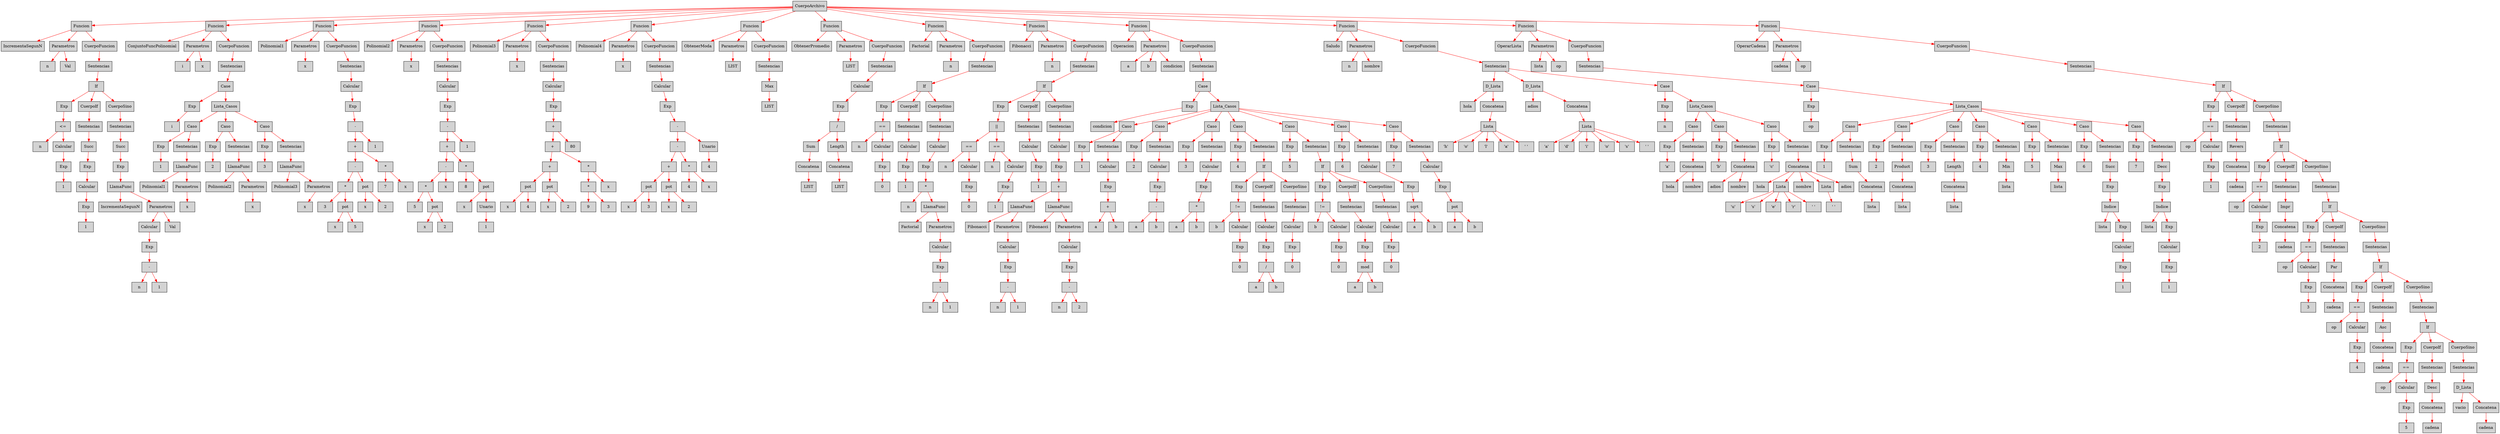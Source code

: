 digraph G {node[shape=box, style=filled]; edge[color=red]
node959361071[label="CuerpoArchivo"];
 node959361071->node208344986;node208344986[label="Funcion"];
 node208344986->node2088406875;node2088406875[label="IncrementaSegunN"];
 node208344986->node489675268;node489675268[label="Parametros"];
 node489675268->node1372372550;node1372372550[label="n"];
 node489675268->node97494050;node97494050[label="Val"];
 node208344986->node770171799;node770171799[label="CuerpoFuncion"];
 node770171799->node1316746197;node1316746197[label="Sentencias"];
 node1316746197->node2054249170;node2054249170[label="If"];
 node2054249170->node40312586;node40312586[label="Exp"];
 node40312586->node269401994;node269401994[label="<="];
 node269401994->node33166085;node33166085[label="n"];
 node269401994->node1898802722;node1898802722[label="Calcular"];
 node1898802722->node1267245122;node1267245122[label="Exp"];
 node1267245122->node782214230;node782214230[label="1"];
 node2054249170->node2142042299;node2142042299[label="CuerpoIf"];
 node2142042299->node1701500178;node1701500178[label="Sentencias"];
 node1701500178->node1802433357;node1802433357[label="Succ"];
 node1802433357->node939546466;node939546466[label="Exp"];
 node939546466->node544279033;node544279033[label="Calcular"];
 node544279033->node318806688;node318806688[label="Exp"];
 node318806688->node266925846;node266925846[label="1"];
 node2054249170->node904465102;node904465102[label="CuerpoSino"];
 node904465102->node503309131;node503309131[label="Sentencias"];
 node503309131->node171818958;node171818958[label="Succ"];
 node171818958->node1109768664;node1109768664[label="Exp"];
 node1109768664->node1063740456;node1063740456[label="LlamaFunc"];
 node1063740456->node1574976820;node1574976820[label="IncrementaSegunN"];
 node1063740456->node977549961;node977549961[label="Parametros"];
 node977549961->node1430302560;node1430302560[label="Calcular"];
 node1430302560->node1359140804;node1359140804[label="Exp"];
 node1359140804->node223828301;node223828301[label="-"];
 node223828301->node383560220;node383560220[label="n"];
 node223828301->node1178020872;node1178020872[label="1"];
 node977549961->node21786621;node21786621[label="Val"];
 node959361071->node921097128;node921097128[label="Funcion"];
 node921097128->node1159267106;node1159267106[label="ConjuntoFuncPolinomial"];
 node921097128->node984686821;node984686821[label="Parametros"];
 node984686821->node1482724297;node1482724297[label="i"];
 node984686821->node1486577918;node1486577918[label="x"];
 node921097128->node1435924700;node1435924700[label="CuerpoFuncion"];
 node1435924700->node1720962179;node1720962179[label="Sentencias"];
 node1720962179->node984741187;node984741187[label="Case"];
 node984741187->node967769723;node967769723[label="Exp"];
 node967769723->node1595416842;node1595416842[label="i"];
 node984741187->node664209854;node664209854[label="Lista_Casos"];
 node664209854->node305789922;node305789922[label="Caso"];
 node305789922->node1554682616;node1554682616[label="Exp"];
 node1554682616->node1109719062;node1109719062[label="1"];
 node305789922->node1566688021;node1566688021[label="Sentencias"];
 node1566688021->node14337456;node14337456[label="LlamaFunc"];
 node14337456->node149924353;node149924353[label="Polinomial1"];
 node14337456->node1844315970;node1844315970[label="Parametros"];
 node1844315970->node1053034625;node1053034625[label="x"];
 node664209854->node1759882668;node1759882668[label="Caso"];
 node1759882668->node489667859;node489667859[label="Exp"];
 node489667859->node6716899;node6716899[label="2"];
 node1759882668->node511241582;node511241582[label="Sentencias"];
 node511241582->node1538632640;node1538632640[label="LlamaFunc"];
 node1538632640->node991052416;node991052416[label="Polinomial2"];
 node1538632640->node136882532;node136882532[label="Parametros"];
 node136882532->node1373779602;node1373779602[label="x"];
 node664209854->node671055045;node671055045[label="Caso"];
 node671055045->node240135416;node240135416[label="Exp"];
 node240135416->node1140770783;node1140770783[label="3"];
 node671055045->node65548180;node65548180[label="Sentencias"];
 node65548180->node1605202552;node1605202552[label="LlamaFunc"];
 node1605202552->node1343599257;node1343599257[label="Polinomial3"];
 node1605202552->node1709197179;node1709197179[label="Parametros"];
 node1709197179->node666259676;node666259676[label="x"];
 node959361071->node322750688;node322750688[label="Funcion"];
 node322750688->node1849700708;node1849700708[label="Polinomial1"];
 node322750688->node167536712;node167536712[label="Parametros"];
 node167536712->node484047131;node484047131[label="x"];
 node322750688->node1767332264;node1767332264[label="CuerpoFuncion"];
 node1767332264->node108236535;node108236535[label="Sentencias"];
 node108236535->node1822885977;node1822885977[label="Calcular"];
 node1822885977->node1071982071;node1071982071[label="Exp"];
 node1071982071->node1823257018;node1823257018[label="-"];
 node1823257018->node1991413486;node1991413486[label="+"];
 node1991413486->node579052961;node579052961[label="-"];
 node579052961->node887088795;node887088795[label="*"];
 node887088795->node1039638747;node1039638747[label="3"];
 node887088795->node1607507061;node1607507061[label="pot"];
 node1607507061->node1623295107;node1623295107[label="x"];
 node1607507061->node736189758;node736189758[label="5"];
 node579052961->node730907105;node730907105[label="pot"];
 node730907105->node1895351250;node1895351250[label="x"];
 node730907105->node477213906;node477213906[label="2"];
 node1991413486->node1037570767;node1037570767[label="*"];
 node1037570767->node283792220;node283792220[label="7"];
 node1037570767->node649782464;node649782464[label="x"];
 node1823257018->node939262945;node939262945[label="1"];
 node959361071->node1255088571;node1255088571[label="Funcion"];
 node1255088571->node150858509;node150858509[label="Polinomial2"];
 node1255088571->node2031129142;node2031129142[label="Parametros"];
 node2031129142->node774141438;node774141438[label="x"];
 node1255088571->node500521848;node500521848[label="CuerpoFuncion"];
 node500521848->node2056744524;node2056744524[label="Sentencias"];
 node2056744524->node132891146;node132891146[label="Calcular"];
 node132891146->node183360652;node183360652[label="Exp"];
 node183360652->node1037322290;node1037322290[label="-"];
 node1037322290->node2096145610;node2096145610[label="+"];
 node2096145610->node634573516;node634573516[label="-"];
 node634573516->node1103061830;node1103061830[label="*"];
 node1103061830->node1588930203;node1588930203[label="5"];
 node1103061830->node656023411;node656023411[label="pot"];
 node656023411->node351141358;node351141358[label="x"];
 node656023411->node787614054;node787614054[label="2"];
 node634573516->node1493459933;node1493459933[label="x"];
 node2096145610->node781327881;node781327881[label="*"];
 node781327881->node1441498296;node1441498296[label="8"];
 node781327881->node1802247770;node1802247770[label="pot"];
 node1802247770->node294425185;node294425185[label="x"];
 node1802247770->node802202639;node802202639[label="Unario"];
 node802202639->node647441161;node647441161[label="1"];
 node1037322290->node763522895;node763522895[label="1"];
 node959361071->node1491660548;node1491660548[label="Funcion"];
 node1491660548->node1924319434;node1924319434[label="Polinomial3"];
 node1491660548->node1835170550;node1835170550[label="Parametros"];
 node1835170550->node1403291650;node1403291650[label="x"];
 node1491660548->node1277939133;node1277939133[label="CuerpoFuncion"];
 node1277939133->node683391082;node683391082[label="Sentencias"];
 node683391082->node1458623041;node1458623041[label="Calcular"];
 node1458623041->node568566789;node568566789[label="Exp"];
 node568566789->node859296673;node859296673[label="+"];
 node859296673->node1178223941;node1178223941[label="+"];
 node1178223941->node378074393;node378074393[label="+"];
 node378074393->node720873537;node720873537[label="pot"];
 node720873537->node667999333;node667999333[label="x"];
 node720873537->node861189559;node861189559[label="4"];
 node378074393->node1655025401;node1655025401[label="pot"];
 node1655025401->node1971824460;node1971824460[label="x"];
 node1655025401->node1419079277;node1419079277[label="2"];
 node1178223941->node1123717189;node1123717189[label="*"];
 node1123717189->node233258117;node233258117[label="*"];
 node233258117->node1158825906;node1158825906[label="9"];
 node233258117->node973844347;node973844347[label="3"];
 node1123717189->node744847559;node744847559[label="x"];
 node859296673->node408058586;node408058586[label="80"];
 node959361071->node1336578485;node1336578485[label="Funcion"];
 node1336578485->node675127116;node675127116[label="Polinomial4"];
 node1336578485->node790194636;node790194636[label="Parametros"];
 node790194636->node613827167;node613827167[label="x"];
 node1336578485->node1068128321;node1068128321[label="CuerpoFuncion"];
 node1068128321->node2066310919;node2066310919[label="Sentencias"];
 node2066310919->node530200231;node530200231[label="Calcular"];
 node530200231->node159914929;node159914929[label="Exp"];
 node159914929->node1686971025;node1686971025[label="-"];
 node1686971025->node1420583000;node1420583000[label="-"];
 node1420583000->node449661796;node449661796[label="+"];
 node449661796->node1406242335;node1406242335[label="pot"];
 node1406242335->node1581627230;node1581627230[label="x"];
 node1406242335->node1776071278;node1776071278[label="3"];
 node449661796->node423248474;node423248474[label="pot"];
 node423248474->node1178899988;node1178899988[label="x"];
 node423248474->node902313669;node902313669[label="2"];
 node1420583000->node957066704;node957066704[label="*"];
 node957066704->node1927811129;node1927811129[label="4"];
 node957066704->node285133894;node285133894[label="x"];
 node1686971025->node1685368450;node1685368450[label="Unario"];
 node1685368450->node7731953;node7731953[label="4"];
 node959361071->node850287390;node850287390[label="Funcion"];
 node850287390->node1423195633;node1423195633[label="ObtenerModa"];
 node850287390->node362125655;node362125655[label="Parametros"];
 node362125655->node974674790;node974674790[label="LIST"];
 node850287390->node2049872272;node2049872272[label="CuerpoFuncion"];
 node2049872272->node257949841;node257949841[label="Sentencias"];
 node257949841->node906391307;node906391307[label="Max"];
 node906391307->node1321062854;node1321062854[label="LIST"];
 node959361071->node1083276176;node1083276176[label="Funcion"];
 node1083276176->node1333436315;node1333436315[label="ObtenerPromedio"];
 node1083276176->node1250021192;node1250021192[label="Parametros"];
 node1250021192->node1787958335;node1787958335[label="LIST"];
 node1083276176->node555003654;node555003654[label="CuerpoFuncion"];
 node555003654->node982088440;node982088440[label="Sentencias"];
 node982088440->node2117474670;node2117474670[label="Calcular"];
 node2117474670->node83876219;node83876219[label="Exp"];
 node83876219->node9906813;node9906813[label="/"];
 node9906813->node1899548205;node1899548205[label="Sum"];
 node1899548205->node1066091533;node1066091533[label="Concatena"];
 node1066091533->node1162176134;node1162176134[label="LIST"];
 node9906813->node2084071569;node2084071569[label="Length"];
 node2084071569->node1262917789;node1262917789[label="Concatena"];
 node1262917789->node772277972;node772277972[label="LIST"];
 node959361071->node1075258565;node1075258565[label="Funcion"];
 node1075258565->node2136256694;node2136256694[label="Factorial"];
 node1075258565->node2706865;node2706865[label="Parametros"];
 node2706865->node1853474246;node1853474246[label="n"];
 node1075258565->node397534656;node397534656[label="CuerpoFuncion"];
 node397534656->node1304049280;node1304049280[label="Sentencias"];
 node1304049280->node120892995;node120892995[label="If"];
 node120892995->node658705558;node658705558[label="Exp"];
 node658705558->node1061450331;node1061450331[label="=="];
 node1061450331->node592862469;node592862469[label="n"];
 node1061450331->node28490138;node28490138[label="Calcular"];
 node28490138->node1051337350;node1051337350[label="Exp"];
 node1051337350->node585128354;node585128354[label="0"];
 node120892995->node860849806;node860849806[label="CuerpoIf"];
 node860849806->node665159444;node665159444[label="Sentencias"];
 node665159444->node1215573876;node1215573876[label="Calcular"];
 node1215573876->node1761165969;node1761165969[label="Exp"];
 node1761165969->node659411702;node659411702[label="1"];
 node120892995->node752577580;node752577580[label="CuerpoSino"];
 node752577580->node1161685324;node1161685324[label="Sentencias"];
 node1161685324->node1743967920;node1743967920[label="Calcular"];
 node1743967920->node778138330;node778138330[label="Exp"];
 node778138330->node1496109366;node1496109366[label="*"];
 node1496109366->node1936794838;node1936794838[label="n"];
 node1496109366->node38222686;node38222686[label="LlamaFunc"];
 node38222686->node655715950;node655715950[label="Factorial"];
 node38222686->node412073691;node412073691[label="Parametros"];
 node412073691->node1646423688;node1646423688[label="Calcular"];
 node1646423688->node1501836377;node1501836377[label="Exp"];
 node1501836377->node1441679129;node1441679129[label="-"];
 node1441679129->node812798489;node812798489[label="n"];
 node1441679129->node1096105137;node1096105137[label="1"];
 node959361071->node957087294;node957087294[label="Funcion"];
 node957087294->node519745673;node519745673[label="Fibonacci"];
 node957087294->node1010490325;node1010490325[label="Parametros"];
 node1010490325->node1424148567;node1424148567[label="n"];
 node957087294->node855516923;node855516923[label="CuerpoFuncion"];
 node855516923->node2043389653;node2043389653[label="Sentencias"];
 node2043389653->node323305034;node323305034[label="If"];
 node323305034->node1361570821;node1361570821[label="Exp"];
 node1361570821->node304988452;node304988452[label="||"];
 node304988452->node921972922;node921972922[label="=="];
 node921972922->node209317696;node209317696[label="n"];
 node921972922->node1657826574;node1657826574[label="Calcular"];
 node1657826574->node512275601;node512275601[label="Exp"];
 node512275601->node158217754;node158217754[label="0"];
 node304988452->node1252973464;node1252973464[label="=="];
 node1252973464->node729245662;node729245662[label="n"];
 node1252973464->node1887461917;node1887461917[label="Calcular"];
 node1887461917->node136729841;node136729841[label="Exp"];
 node136729841->node887635062;node887635062[label="1"];
 node323305034->node615642274;node615642274[label="CuerpoIf"];
 node615642274->node1465055907;node1465055907[label="Sentencias"];
 node1465055907->node1844034916;node1844034916[label="Calcular"];
 node1844034916->node404170531;node404170531[label="Exp"];
 node404170531->node858313831;node858313831[label="1"];
 node323305034->node1945089859;node1945089859[label="CuerpoSino"];
 node1945089859->node1397565127;node1397565127[label="Sentencias"];
 node1397565127->node1925328306;node1925328306[label="Calcular"];
 node1925328306->node121390177;node121390177[label="Exp"];
 node121390177->node157793898;node157793898[label="+"];
 node157793898->node866572959;node866572959[label="LlamaFunc"];
 node866572959->node1349181156;node1349181156[label="Fibonacci"];
 node866572959->node898668484;node898668484[label="Parametros"];
 node898668484->node19983346;node19983346[label="Calcular"];
 node19983346->node80198505;node80198505[label="Exp"];
 node80198505->node48023787;node48023787[label="-"];
 node48023787->node860049859;node860049859[label="n"];
 node48023787->node900354850;node900354850[label="1"];
 node157793898->node202357261;node202357261[label="LlamaFunc"];
 node202357261->node1752211703;node1752211703[label="Fibonacci"];
 node202357261->node1091840371;node1091840371[label="Parametros"];
 node1091840371->node641745200;node641745200[label="Calcular"];
 node641745200->node1466849319;node1466849319[label="Exp"];
 node1466849319->node989084965;node989084965[label="-"];
 node989084965->node1523303609;node1523303609[label="n"];
 node989084965->node2116441873;node2116441873[label="2"];
 node959361071->node1538037650;node1538037650[label="Funcion"];
 node1538037650->node1084921047;node1084921047[label="Operacion"];
 node1538037650->node1153465975;node1153465975[label="Parametros"];
 node1153465975->node135407393;node135407393[label="a"];
 node1153465975->node926753206;node926753206[label="b"];
 node1153465975->node589633450;node589633450[label="condicion"];
 node1538037650->node1691481727;node1691481727[label="CuerpoFuncion"];
 node1691481727->node2112093931;node2112093931[label="Sentencias"];
 node2112093931->node596463728;node596463728[label="Case"];
 node596463728->node681479148;node681479148[label="Exp"];
 node681479148->node1125642894;node1125642894[label="condicion"];
 node596463728->node560023713;node560023713[label="Lista_Casos"];
 node560023713->node1747358253;node1747358253[label="Caso"];
 node1747358253->node884716846;node884716846[label="Exp"];
 node884716846->node1220850357;node1220850357[label="1"];
 node1747358253->node1674301260;node1674301260[label="Sentencias"];
 node1674301260->node1059102434;node1059102434[label="Calcular"];
 node1059102434->node1457217261;node1457217261[label="Exp"];
 node1457217261->node996614041;node996614041[label="+"];
 node996614041->node107681302;node107681302[label="a"];
 node996614041->node1023889335;node1023889335[label="b"];
 node560023713->node833045196;node833045196[label="Caso"];
 node833045196->node851380406;node851380406[label="Exp"];
 node851380406->node1815765841;node1815765841[label="2"];
 node833045196->node1808266134;node1808266134[label="Sentencias"];
 node1808266134->node1618832640;node1618832640[label="Calcular"];
 node1618832640->node718086913;node718086913[label="Exp"];
 node718086913->node366144994;node366144994[label="-"];
 node366144994->node1105065869;node1105065869[label="a"];
 node366144994->node1245939675;node1245939675[label="b"];
 node560023713->node164978873;node164978873[label="Caso"];
 node164978873->node199897500;node199897500[label="Exp"];
 node199897500->node623234803;node623234803[label="3"];
 node164978873->node1938749651;node1938749651[label="Sentencias"];
 node1938749651->node1367117491;node1367117491[label="Calcular"];
 node1367117491->node188756945;node188756945[label="Exp"];
 node188756945->node10040860;node10040860[label="*"];
 node10040860->node81071804;node81071804[label="a"];
 node10040860->node828965251;node828965251[label="b"];
 node560023713->node1002267332;node1002267332[label="Caso"];
 node1002267332->node1927125625;node1927125625[label="Exp"];
 node1927125625->node1582422640;node1582422640[label="4"];
 node1002267332->node659402016;node659402016[label="Sentencias"];
 node659402016->node2000044111;node2000044111[label="If"];
 node2000044111->node1772487298;node1772487298[label="Exp"];
 node1772487298->node972347292;node972347292[label="!="];
 node972347292->node1939491119;node1939491119[label="b"];
 node972347292->node921393963;node921393963[label="Calcular"];
 node921393963->node1862331750;node1862331750[label="Exp"];
 node1862331750->node1884786477;node1884786477[label="0"];
 node2000044111->node1369797433;node1369797433[label="CuerpoIf"];
 node1369797433->node1031493669;node1031493669[label="Sentencias"];
 node1031493669->node1442375985;node1442375985[label="Calcular"];
 node1442375985->node429537860;node429537860[label="Exp"];
 node429537860->node1667018485;node1667018485[label="/"];
 node1667018485->node67201227;node67201227[label="a"];
 node1667018485->node379758619;node379758619[label="b"];
 node2000044111->node1587734673;node1587734673[label="CuerpoSino"];
 node1587734673->node1477435062;node1477435062[label="Sentencias"];
 node1477435062->node1472701004;node1472701004[label="Calcular"];
 node1472701004->node1420176095;node1420176095[label="Exp"];
 node1420176095->node495560378;node495560378[label="0"];
 node560023713->node995434963;node995434963[label="Caso"];
 node995434963->node1365909815;node1365909815[label="Exp"];
 node1365909815->node889129239;node889129239[label="5"];
 node995434963->node1687405892;node1687405892[label="Sentencias"];
 node1687405892->node1994013628;node1994013628[label="If"];
 node1994013628->node1991892937;node1991892937[label="Exp"];
 node1991892937->node985843640;node985843640[label="!="];
 node985843640->node1073847361;node1073847361[label="b"];
 node985843640->node1730234406;node1730234406[label="Calcular"];
 node1730234406->node1600033948;node1600033948[label="Exp"];
 node1600033948->node1938646984;node1938646984[label="0"];
 node1994013628->node1059200620;node1059200620[label="CuerpoIf"];
 node1059200620->node1378812374;node1378812374[label="Sentencias"];
 node1378812374->node2038334843;node2038334843[label="Calcular"];
 node2038334843->node1641352891;node1641352891[label="Exp"];
 node1641352891->node1311489427;node1311489427[label="mod"];
 node1311489427->node1679832113;node1679832113[label="a"];
 node1311489427->node1769480339;node1769480339[label="b"];
 node1994013628->node546393041;node546393041[label="CuerpoSino"];
 node546393041->node868597109;node868597109[label="Sentencias"];
 node868597109->node1453426304;node1453426304[label="Calcular"];
 node1453426304->node2130008191;node2130008191[label="Exp"];
 node2130008191->node1410354099;node1410354099[label="0"];
 node560023713->node1243638353;node1243638353[label="Caso"];
 node1243638353->node275734547;node275734547[label="Exp"];
 node275734547->node1141765313;node1141765313[label="6"];
 node1243638353->node303456800;node303456800[label="Sentencias"];
 node303456800->node1538126033;node1538126033[label="Calcular"];
 node1538126033->node816413775;node816413775[label="Exp"];
 node816413775->node455687527;node455687527[label="sqrt"];
 node455687527->node982469440;node982469440[label="a"];
 node455687527->node235937720;node235937720[label="b"];
 node560023713->node1973436721;node1973436721[label="Caso"];
 node1973436721->node665880807;node665880807[label="Exp"];
 node665880807->node1730478618;node1730478618[label="7"];
 node1973436721->node1774595225;node1774595225[label="Sentencias"];
 node1774595225->node504910169;node504910169[label="Calcular"];
 node504910169->node1036781005;node1036781005[label="Exp"];
 node1036781005->node1916204476;node1916204476[label="pot"];
 node1916204476->node709672327;node709672327[label="a"];
 node1916204476->node1988272910;node1988272910[label="b"];
 node959361071->node733819518;node733819518[label="Funcion"];
 node733819518->node1860417952;node1860417952[label="Saludo"];
 node733819518->node562856318;node562856318[label="Parametros"];
 node562856318->node1123404946;node1123404946[label="n"];
 node562856318->node1652848;node1652848[label="nombre"];
 node733819518->node1942269802;node1942269802[label="CuerpoFuncion"];
 node1942269802->node906381085;node906381085[label="Sentencias"];
 node906381085->node1526438931;node1526438931[label="D_Lista"];
 node1526438931->node334030212;node334030212[label="hola"];
 node1526438931->node1166124908;node1166124908[label="Concatena"];
 node1166124908->node1094397550;node1094397550[label="Lista"];
 node1094397550->node1193687390;node1193687390[label="'h'"];
 node1094397550->node330707195;node330707195[label="'o'"];
 node1094397550->node1539591974;node1539591974[label="'l'"];
 node1094397550->node1125401198;node1125401198[label="'a'"];
 node1094397550->node898527131;node898527131[label="' '"];
 node906381085->node387821625;node387821625[label="D_Lista"];
 node387821625->node1851351171;node1851351171[label="adios"];
 node387821625->node264198164;node264198164[label="Concatena"];
 node264198164->node1225460943;node1225460943[label="Lista"];
 node1225460943->node871231919;node871231919[label="'a'"];
 node1225460943->node370524713;node370524713[label="'d'"];
 node1225460943->node1662994183;node1662994183[label="'i'"];
 node1225460943->node1927500511;node1927500511[label="'o'"];
 node1225460943->node778020261;node778020261[label="'s'"];
 node1225460943->node383987405;node383987405[label="' '"];
 node906381085->node257778793;node257778793[label="Case"];
 node257778793->node1740684023;node1740684023[label="Exp"];
 node1740684023->node878795047;node878795047[label="n"];
 node257778793->node997952544;node997952544[label="Lista_Casos"];
 node997952544->node1608632586;node1608632586[label="Caso"];
 node1608632586->node1024775939;node1024775939[label="Exp"];
 node1024775939->node58853863;node58853863[label="'a'"];
 node1608632586->node1694469947;node1694469947[label="Sentencias"];
 node1694469947->node889692983;node889692983[label="Concatena"];
 node889692983->node783341147;node783341147[label="hola"];
 node889692983->node1039023963;node1039023963[label="nombre"];
 node997952544->node628156810;node628156810[label="Caso"];
 node628156810->node770107400;node770107400[label="Exp"];
 node770107400->node97317345;node97317345[label="'b'"];
 node628156810->node1234440932;node1234440932[label="Sentencias"];
 node1234440932->node1795854053;node1795854053[label="Concatena"];
 node1795854053->node1899400484;node1899400484[label="adios"];
 node1795854053->node328673562;node328673562[label="nombre"];
 node997952544->node2063407806;node2063407806[label="Caso"];
 node2063407806->node1170198178;node1170198178[label="Exp"];
 node1170198178->node10826908;node10826908[label="'c'"];
 node2063407806->node718279275;node718279275[label="Sentencias"];
 node718279275->node946521445;node946521445[label="Concatena"];
 node946521445->node52155924;node52155924[label="hola"];
 node946521445->node707990335;node707990335[label="Lista"];
 node707990335->node5902168;node5902168[label="'u'"];
 node707990335->node1853207515;node1853207515[label="'s'"];
 node707990335->node864252791;node864252791[label="'e'"];
 node707990335->node18556115;node18556115[label="'r'"];
 node707990335->node1366023015;node1366023015[label="' '"];
 node946521445->node314786298;node314786298[label="nombre"];
 node946521445->node980647966;node980647966[label="Lista"];
 node980647966->node1645610559;node1645610559[label="' '"];
 node946521445->node1831426553;node1831426553[label="adios"];
 node959361071->node1701648695;node1701648695[label="Funcion"];
 node1701648695->node1136137972;node1136137972[label="OperarLista"];
 node1701648695->node290314050;node290314050[label="Parametros"];
 node290314050->node906797571;node906797571[label="lista"];
 node290314050->node1000714580;node1000714580[label="op"];
 node1701648695->node950607714;node950607714[label="CuerpoFuncion"];
 node950607714->node1193359602;node1193359602[label="Sentencias"];
 node1193359602->node351176367;node351176367[label="Case"];
 node351176367->node39303799;node39303799[label="Exp"];
 node39303799->node1928722256;node1928722256[label="op"];
 node351176367->node1021163348;node1021163348[label="Lista_Casos"];
 node1021163348->node1550222750;node1550222750[label="Caso"];
 node1550222750->node1675434087;node1675434087[label="Exp"];
 node1675434087->node1045380155;node1045380155[label="1"];
 node1550222750->node1870220209;node1870220209[label="Sentencias"];
 node1870220209->node131824053;node131824053[label="Sum"];
 node131824053->node214849289;node214849289[label="Concatena"];
 node214849289->node1260850255;node1260850255[label="lista"];
 node1021163348->node1856434777;node1856434777[label="Caso"];
 node1856434777->node854341865;node854341865[label="Exp"];
 node854341865->node1281644450;node1281644450[label="2"];
 node1856434777->node1070759701;node1070759701[label="Sentencias"];
 node1070759701->node1723823756;node1723823756[label="Product"];
 node1723823756->node902242754;node902242754[label="Concatena"];
 node902242754->node1542502815;node1542502815[label="lista"];
 node1021163348->node2004246307;node2004246307[label="Caso"];
 node2004246307->node1793084503;node1793084503[label="Exp"];
 node1793084503->node1713744376;node1713744376[label="3"];
 node2004246307->node944228578;node944228578[label="Sentencias"];
 node944228578->node2098009998;node2098009998[label="Length"];
 node2098009998->node359100044;node359100044[label="Concatena"];
 node359100044->node1590067121;node1590067121[label="lista"];
 node1021163348->node1480633427;node1480633427[label="Caso"];
 node1480633427->node1306812850;node1306812850[label="Exp"];
 node1306812850->node1666803084;node1666803084[label="4"];
 node1480633427->node235906465;node235906465[label="Sentencias"];
 node235906465->node1408283143;node1408283143[label="Min"];
 node1408283143->node1039642682;node1039642682[label="lista"];
 node1021163348->node355125005;node355125005[label="Caso"];
 node355125005->node1719360164;node1719360164[label="Exp"];
 node1719360164->node810396902;node810396902[label="5"];
 node355125005->node817605813;node817605813[label="Sentencias"];
 node817605813->node1936332544;node1936332544[label="Max"];
 node1936332544->node1341709747;node1341709747[label="lista"];
 node1021163348->node303002166;node303002166[label="Caso"];
 node303002166->node2134682310;node2134682310[label="Exp"];
 node2134682310->node1548578870;node1548578870[label="6"];
 node303002166->node1431382857;node1431382857[label="Sentencias"];
 node1431382857->node1017543959;node1017543959[label="Succ"];
 node1017543959->node651594463;node651594463[label="Exp"];
 node651594463->node288195315;node288195315[label="Indice"];
 node288195315->node1308289276;node1308289276[label="lista"];
 node288195315->node1119582865;node1119582865[label="Exp"];
 node1119582865->node1353289835;node1353289835[label="Calcular"];
 node1353289835->node770620055;node770620055[label="Exp"];
 node770620055->node927533790;node927533790[label="1"];
 node1021163348->node775917908;node775917908[label="Caso"];
 node775917908->node839480880;node839480880[label="Exp"];
 node839480880->node1785415908;node1785415908[label="7"];
 node775917908->node353083533;node353083533[label="Sentencias"];
 node353083533->node1198270025;node1198270025[label="Decc"];
 node1198270025->node1051553890;node1051553890[label="Exp"];
 node1051553890->node246489915;node246489915[label="Indice"];
 node246489915->node1190589864;node1190589864[label="lista"];
 node246489915->node1611586897;node1611586897[label="Exp"];
 node1611586897->node905289554;node905289554[label="Calcular"];
 node905289554->node844814892;node844814892[label="Exp"];
 node844814892->node1131422330;node1131422330[label="1"];
 node959361071->node1434618640;node1434618640[label="Funcion"];
 node1434618640->node1284805117;node1284805117[label="OperarCadena"];
 node1434618640->node679197177;node679197177[label="Parametros"];
 node679197177->node1784298878;node1784298878[label="cadena"];
 node679197177->node725741870;node725741870[label="op"];
 node1434618640->node1127388866;node1127388866[label="CuerpoFuncion"];
 node1127388866->node921918252;node921918252[label="Sentencias"];
 node921918252->node226042177;node226042177[label="If"];
 node226042177->node697657665;node697657665[label="Exp"];
 node697657665->node2126933559;node2126933559[label="=="];
 node2126933559->node1379950840;node1379950840[label="op"];
 node2126933559->node385298648;node385298648[label="Calcular"];
 node385298648->node346725414;node346725414[label="Exp"];
 node346725414->node1506869074;node1506869074[label="1"];
 node226042177->node147194672;node147194672[label="CuerpoIf"];
 node147194672->node664310528;node664310528[label="Sentencias"];
 node664310528->node1737711737;node1737711737[label="Revers"];
 node1737711737->node971454902;node971454902[label="Concatena"];
 node971454902->node25195065;node25195065[label="cadena"];
 node226042177->node1659101594;node1659101594[label="CuerpoSino"];
 node1659101594->node504354071;node504354071[label="Sentencias"];
 node504354071->node514160105;node514160105[label="If"];
 node514160105->node481742270;node481742270[label="Exp"];
 node481742270->node1629749379;node1629749379[label="=="];
 node1629749379->node31708893;node31708893[label="op"];
 node1629749379->node878506293;node878506293[label="Calcular"];
 node878506293->node514658621;node514658621[label="Exp"];
 node514658621->node1598827123;node1598827123[label="2"];
 node514160105->node1082546809;node1082546809[label="CuerpoIf"];
 node1082546809->node327212549;node327212549[label="Sentencias"];
 node327212549->node1708265905;node1708265905[label="Impr"];
 node1708265905->node1534304458;node1534304458[label="Concatena"];
 node1534304458->node693398607;node693398607[label="cadena"];
 node514160105->node1018294166;node1018294166[label="CuerpoSino"];
 node1018294166->node1234910760;node1234910760[label="Sentencias"];
 node1234910760->node254321185;node254321185[label="If"];
 node254321185->node93618591;node93618591[label="Exp"];
 node93618591->node912917476;node912917476[label="=="];
 node912917476->node638583167;node638583167[label="op"];
 node912917476->node1818461750;node1818461750[label="Calcular"];
 node1818461750->node1306163804;node1306163804[label="Exp"];
 node1306163804->node726218016;node726218016[label="3"];
 node254321185->node225759951;node225759951[label="CuerpoIf"];
 node225759951->node2111223649;node2111223649[label="Sentencias"];
 node2111223649->node1673542173;node1673542173[label="Par"];
 node1673542173->node21164912;node21164912[label="Concatena"];
 node21164912->node705407805;node705407805[label="cadena"];
 node254321185->node1647213730;node1647213730[label="CuerpoSino"];
 node1647213730->node14463528;node14463528[label="Sentencias"];
 node14463528->node378734640;node378734640[label="If"];
 node378734640->node1639324572;node1639324572[label="Exp"];
 node1639324572->node1886171236;node1886171236[label="=="];
 node1886171236->node356778419;node356778419[label="op"];
 node1886171236->node454580643;node454580643[label="Calcular"];
 node454580643->node1252252583;node1252252583[label="Exp"];
 node1252252583->node1599712519;node1599712519[label="4"];
 node378734640->node1780840134;node1780840134[label="CuerpoIf"];
 node1780840134->node866774880;node866774880[label="Sentencias"];
 node866774880->node1736668241;node1736668241[label="Asc"];
 node1736668241->node1965087795;node1965087795[label="Concatena"];
 node1965087795->node888280855;node888280855[label="cadena"];
 node378734640->node1214004230;node1214004230[label="CuerpoSino"];
 node1214004230->node872544416;node872544416[label="Sentencias"];
 node872544416->node1194552151;node1194552151[label="If"];
 node1194552151->node1667073545;node1667073545[label="Exp"];
 node1667073545->node1254636136;node1254636136[label="=="];
 node1254636136->node1907822441;node1907822441[label="op"];
 node1254636136->node755149787;node755149787[label="Calcular"];
 node755149787->node585108924;node585108924[label="Exp"];
 node585108924->node703625458;node703625458[label="5"];
 node1194552151->node1618339554;node1618339554[label="CuerpoIf"];
 node1618339554->node1477563716;node1477563716[label="Sentencias"];
 node1477563716->node2050928151;node2050928151[label="Desc"];
 node2050928151->node1344503370;node1344503370[label="Concatena"];
 node1344503370->node523157594;node523157594[label="cadena"];
 node1194552151->node1237552398;node1237552398[label="CuerpoSino"];
 node1237552398->node1174592567;node1174592567[label="Sentencias"];
 node1174592567->node228080531;node228080531[label="D_Lista"];
 node228080531->node1692210794;node1692210794[label="vacio"];
 node228080531->node824400898;node824400898[label="Concatena"];
 node824400898->node1628491125;node1628491125[label="cadena"];

}
